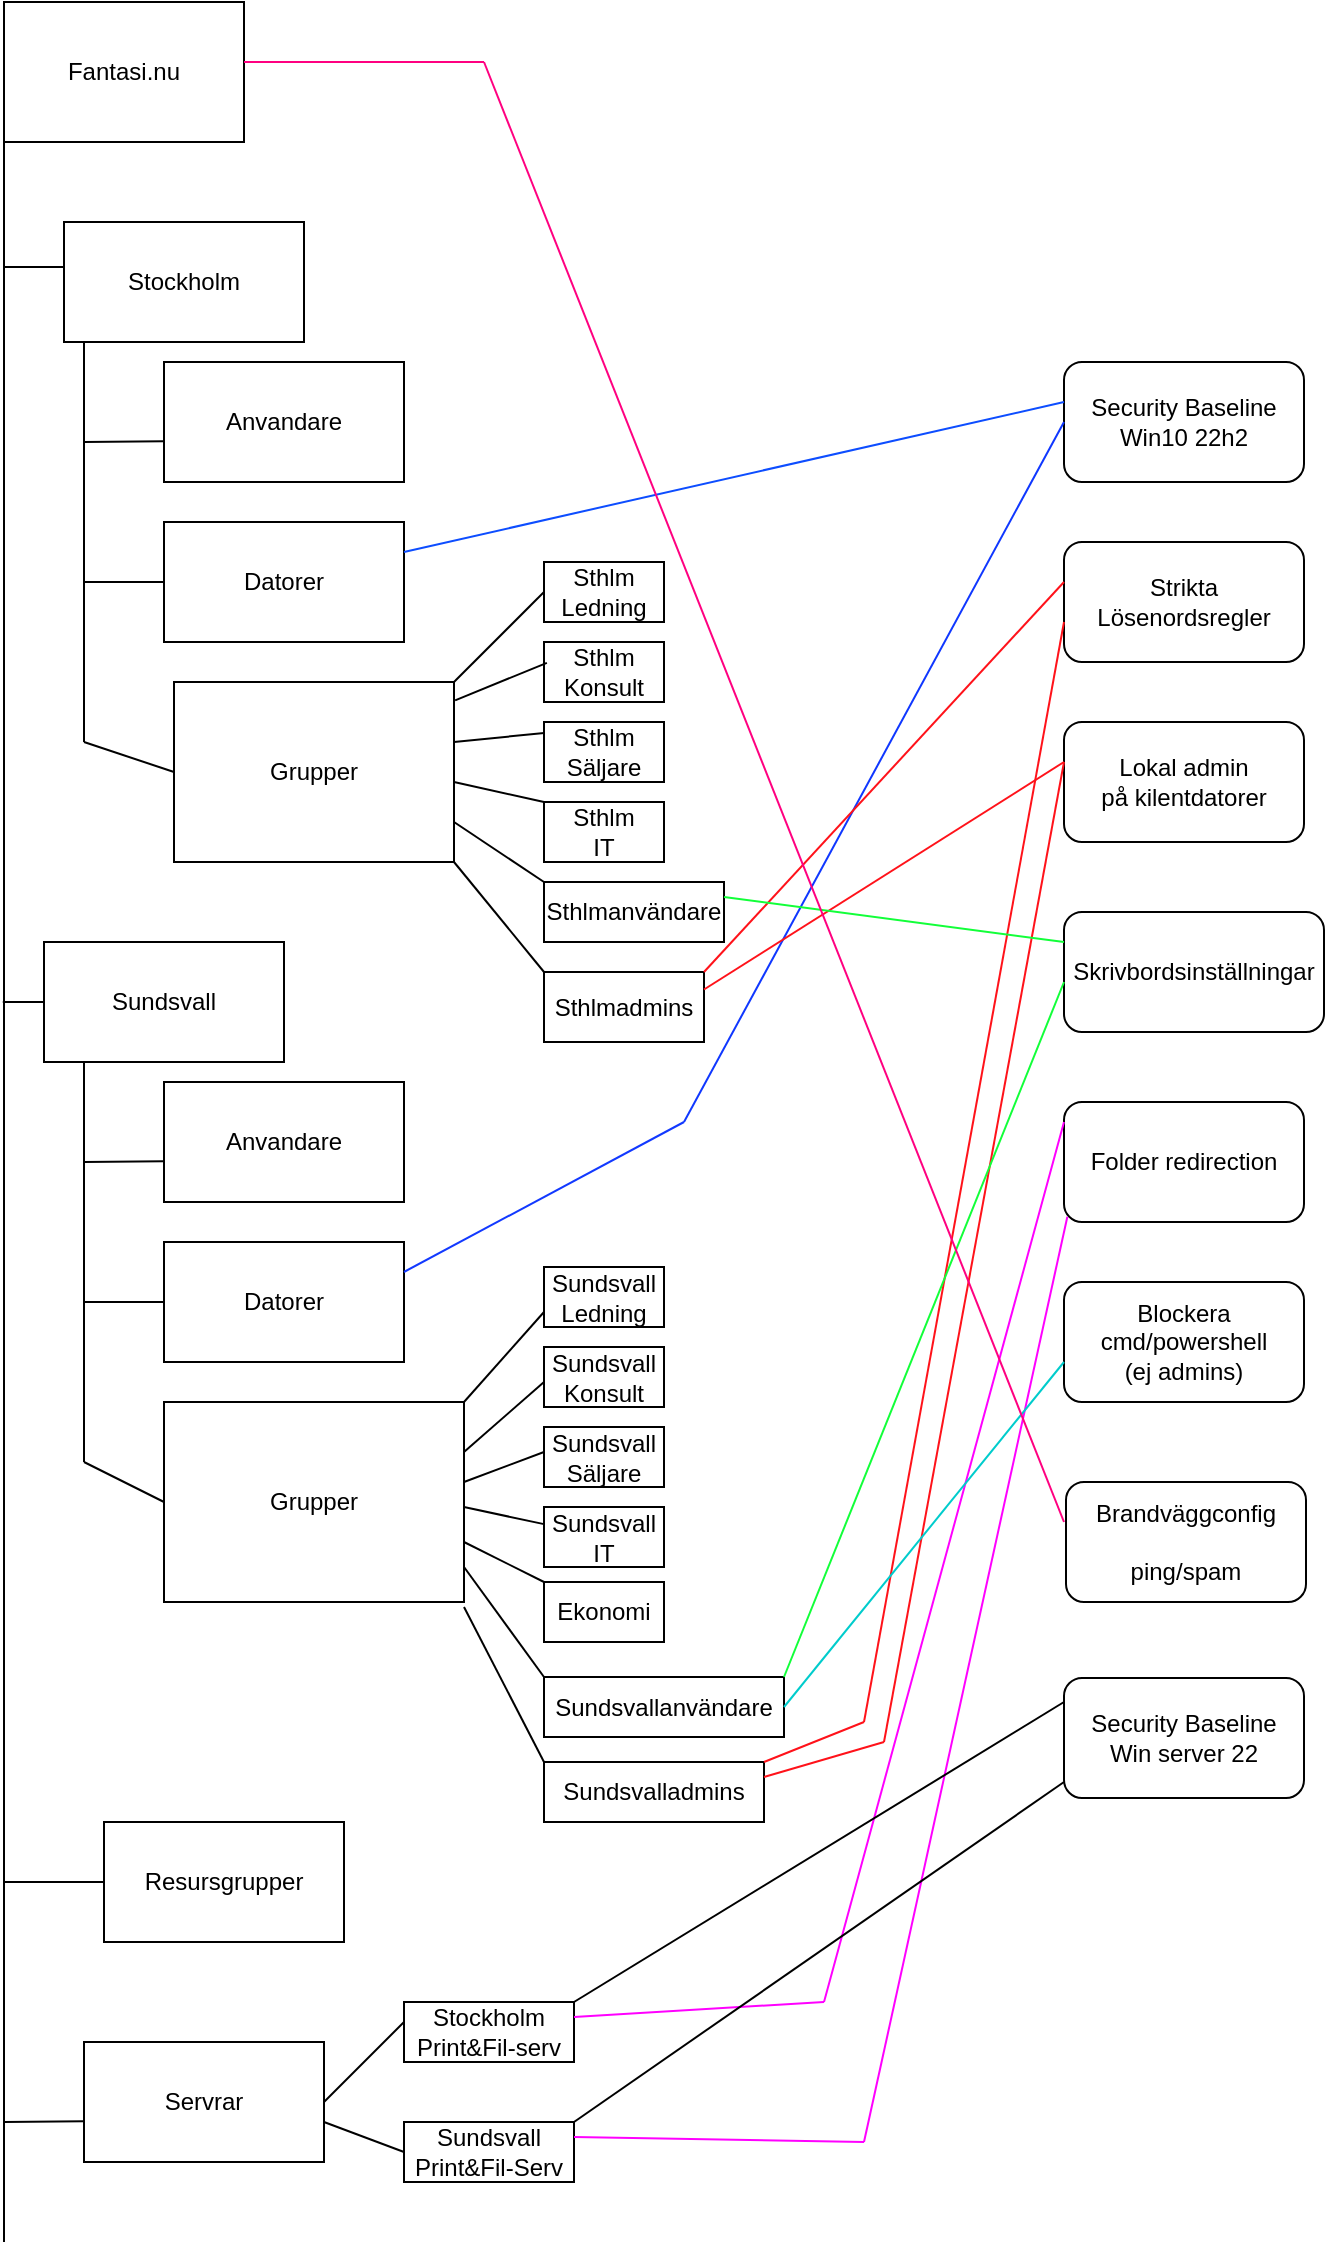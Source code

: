 <mxfile version="22.1.6" type="github">
  <diagram id="C5RBs43oDa-KdzZeNtuy" name="Page-1">
    <mxGraphModel dx="869" dy="696" grid="1" gridSize="10" guides="1" tooltips="1" connect="1" arrows="1" fold="1" page="1" pageScale="1" pageWidth="1654" pageHeight="2336" math="0" shadow="0">
      <root>
        <mxCell id="WIyWlLk6GJQsqaUBKTNV-0" />
        <mxCell id="WIyWlLk6GJQsqaUBKTNV-1" parent="WIyWlLk6GJQsqaUBKTNV-0" />
        <mxCell id="fueHBXX8DJ0KAjWdxpP2-1" value="Fantasi.nu" style="rounded=0;whiteSpace=wrap;html=1;" parent="WIyWlLk6GJQsqaUBKTNV-1" vertex="1">
          <mxGeometry x="40" y="10" width="120" height="70" as="geometry" />
        </mxCell>
        <mxCell id="fueHBXX8DJ0KAjWdxpP2-2" value="" style="endArrow=none;html=1;rounded=0;" parent="WIyWlLk6GJQsqaUBKTNV-1" edge="1">
          <mxGeometry width="50" height="50" relative="1" as="geometry">
            <mxPoint x="40" y="1130" as="sourcePoint" />
            <mxPoint x="40" y="70" as="targetPoint" />
          </mxGeometry>
        </mxCell>
        <mxCell id="fueHBXX8DJ0KAjWdxpP2-6" value="&lt;div&gt;Anvandare&lt;/div&gt;" style="rounded=0;whiteSpace=wrap;html=1;" parent="WIyWlLk6GJQsqaUBKTNV-1" vertex="1">
          <mxGeometry x="120" y="190" width="120" height="60" as="geometry" />
        </mxCell>
        <mxCell id="fueHBXX8DJ0KAjWdxpP2-7" value="Datorer" style="rounded=0;whiteSpace=wrap;html=1;" parent="WIyWlLk6GJQsqaUBKTNV-1" vertex="1">
          <mxGeometry x="120" y="270" width="120" height="60" as="geometry" />
        </mxCell>
        <mxCell id="fueHBXX8DJ0KAjWdxpP2-35" style="edgeStyle=orthogonalEdgeStyle;rounded=0;orthogonalLoop=1;jettySize=auto;html=1;exitX=1;exitY=1;exitDx=0;exitDy=0;" parent="WIyWlLk6GJQsqaUBKTNV-1" source="fueHBXX8DJ0KAjWdxpP2-8" edge="1">
          <mxGeometry relative="1" as="geometry">
            <mxPoint x="240.152" y="409.727" as="targetPoint" />
          </mxGeometry>
        </mxCell>
        <mxCell id="fueHBXX8DJ0KAjWdxpP2-8" value="Grupper" style="rounded=0;whiteSpace=wrap;html=1;" parent="WIyWlLk6GJQsqaUBKTNV-1" vertex="1">
          <mxGeometry x="125" y="350" width="140" height="90" as="geometry" />
        </mxCell>
        <mxCell id="fueHBXX8DJ0KAjWdxpP2-9" value="" style="endArrow=none;html=1;rounded=0;" parent="WIyWlLk6GJQsqaUBKTNV-1" edge="1">
          <mxGeometry width="50" height="50" relative="1" as="geometry">
            <mxPoint x="80" y="230" as="sourcePoint" />
            <mxPoint x="120" y="229.66" as="targetPoint" />
          </mxGeometry>
        </mxCell>
        <mxCell id="fueHBXX8DJ0KAjWdxpP2-10" value="" style="endArrow=none;html=1;rounded=0;" parent="WIyWlLk6GJQsqaUBKTNV-1" edge="1">
          <mxGeometry width="50" height="50" relative="1" as="geometry">
            <mxPoint x="80" y="230" as="sourcePoint" />
            <mxPoint x="80" y="180" as="targetPoint" />
          </mxGeometry>
        </mxCell>
        <mxCell id="fueHBXX8DJ0KAjWdxpP2-11" value="" style="endArrow=none;html=1;rounded=0;" parent="WIyWlLk6GJQsqaUBKTNV-1" edge="1">
          <mxGeometry width="50" height="50" relative="1" as="geometry">
            <mxPoint x="80" y="380" as="sourcePoint" />
            <mxPoint x="80" y="230" as="targetPoint" />
          </mxGeometry>
        </mxCell>
        <mxCell id="fueHBXX8DJ0KAjWdxpP2-13" value="" style="endArrow=none;html=1;rounded=0;entryX=0;entryY=0.5;entryDx=0;entryDy=0;" parent="WIyWlLk6GJQsqaUBKTNV-1" target="fueHBXX8DJ0KAjWdxpP2-8" edge="1">
          <mxGeometry width="50" height="50" relative="1" as="geometry">
            <mxPoint x="80" y="380" as="sourcePoint" />
            <mxPoint x="120" y="376.0" as="targetPoint" />
          </mxGeometry>
        </mxCell>
        <mxCell id="fueHBXX8DJ0KAjWdxpP2-14" value="" style="endArrow=none;html=1;rounded=0;" parent="WIyWlLk6GJQsqaUBKTNV-1" target="fueHBXX8DJ0KAjWdxpP2-7" edge="1">
          <mxGeometry width="50" height="50" relative="1" as="geometry">
            <mxPoint x="80" y="300" as="sourcePoint" />
            <mxPoint x="130" y="250" as="targetPoint" />
          </mxGeometry>
        </mxCell>
        <mxCell id="fueHBXX8DJ0KAjWdxpP2-15" value="Sundsvall" style="rounded=0;whiteSpace=wrap;html=1;" parent="WIyWlLk6GJQsqaUBKTNV-1" vertex="1">
          <mxGeometry x="60" y="480" width="120" height="60" as="geometry" />
        </mxCell>
        <mxCell id="fueHBXX8DJ0KAjWdxpP2-16" value="&lt;div&gt;Anvandare&lt;/div&gt;" style="rounded=0;whiteSpace=wrap;html=1;" parent="WIyWlLk6GJQsqaUBKTNV-1" vertex="1">
          <mxGeometry x="120" y="550" width="120" height="60" as="geometry" />
        </mxCell>
        <mxCell id="fueHBXX8DJ0KAjWdxpP2-17" value="Datorer" style="rounded=0;whiteSpace=wrap;html=1;" parent="WIyWlLk6GJQsqaUBKTNV-1" vertex="1">
          <mxGeometry x="120" y="630" width="120" height="60" as="geometry" />
        </mxCell>
        <mxCell id="fueHBXX8DJ0KAjWdxpP2-18" value="Grupper" style="rounded=0;whiteSpace=wrap;html=1;" parent="WIyWlLk6GJQsqaUBKTNV-1" vertex="1">
          <mxGeometry x="120" y="710" width="150" height="100" as="geometry" />
        </mxCell>
        <mxCell id="fueHBXX8DJ0KAjWdxpP2-19" value="" style="endArrow=none;html=1;rounded=0;" parent="WIyWlLk6GJQsqaUBKTNV-1" edge="1">
          <mxGeometry width="50" height="50" relative="1" as="geometry">
            <mxPoint x="80" y="590" as="sourcePoint" />
            <mxPoint x="120" y="589.66" as="targetPoint" />
          </mxGeometry>
        </mxCell>
        <mxCell id="fueHBXX8DJ0KAjWdxpP2-20" value="" style="endArrow=none;html=1;rounded=0;" parent="WIyWlLk6GJQsqaUBKTNV-1" edge="1">
          <mxGeometry width="50" height="50" relative="1" as="geometry">
            <mxPoint x="80" y="590" as="sourcePoint" />
            <mxPoint x="80" y="540" as="targetPoint" />
          </mxGeometry>
        </mxCell>
        <mxCell id="fueHBXX8DJ0KAjWdxpP2-21" value="" style="endArrow=none;html=1;rounded=0;" parent="WIyWlLk6GJQsqaUBKTNV-1" edge="1">
          <mxGeometry width="50" height="50" relative="1" as="geometry">
            <mxPoint x="80" y="740" as="sourcePoint" />
            <mxPoint x="80" y="590" as="targetPoint" />
          </mxGeometry>
        </mxCell>
        <mxCell id="fueHBXX8DJ0KAjWdxpP2-22" value="" style="endArrow=none;html=1;rounded=0;entryX=0;entryY=0.5;entryDx=0;entryDy=0;" parent="WIyWlLk6GJQsqaUBKTNV-1" target="fueHBXX8DJ0KAjWdxpP2-18" edge="1">
          <mxGeometry width="50" height="50" relative="1" as="geometry">
            <mxPoint x="80" y="740" as="sourcePoint" />
            <mxPoint x="120" y="736.0" as="targetPoint" />
          </mxGeometry>
        </mxCell>
        <mxCell id="fueHBXX8DJ0KAjWdxpP2-23" value="" style="endArrow=none;html=1;rounded=0;" parent="WIyWlLk6GJQsqaUBKTNV-1" target="fueHBXX8DJ0KAjWdxpP2-17" edge="1">
          <mxGeometry width="50" height="50" relative="1" as="geometry">
            <mxPoint x="80" y="660" as="sourcePoint" />
            <mxPoint x="130" y="610" as="targetPoint" />
          </mxGeometry>
        </mxCell>
        <mxCell id="fueHBXX8DJ0KAjWdxpP2-25" value="Resursgrupper" style="rounded=0;whiteSpace=wrap;html=1;" parent="WIyWlLk6GJQsqaUBKTNV-1" vertex="1">
          <mxGeometry x="90" y="920" width="120" height="60" as="geometry" />
        </mxCell>
        <mxCell id="fueHBXX8DJ0KAjWdxpP2-26" value="Servrar" style="rounded=0;whiteSpace=wrap;html=1;" parent="WIyWlLk6GJQsqaUBKTNV-1" vertex="1">
          <mxGeometry x="80" y="1030" width="120" height="60" as="geometry" />
        </mxCell>
        <mxCell id="fueHBXX8DJ0KAjWdxpP2-27" value="" style="endArrow=none;html=1;rounded=0;entryX=0.005;entryY=0.375;entryDx=0;entryDy=0;entryPerimeter=0;" parent="WIyWlLk6GJQsqaUBKTNV-1" target="fueHBXX8DJ0KAjWdxpP2-5" edge="1">
          <mxGeometry width="50" height="50" relative="1" as="geometry">
            <mxPoint x="40" y="142.5" as="sourcePoint" />
            <mxPoint x="60" y="140" as="targetPoint" />
          </mxGeometry>
        </mxCell>
        <mxCell id="fueHBXX8DJ0KAjWdxpP2-28" value="" style="endArrow=none;html=1;rounded=0;entryX=0.005;entryY=0.375;entryDx=0;entryDy=0;entryPerimeter=0;" parent="WIyWlLk6GJQsqaUBKTNV-1" source="fueHBXX8DJ0KAjWdxpP2-5" edge="1">
          <mxGeometry width="50" height="50" relative="1" as="geometry">
            <mxPoint x="50" y="152.5" as="sourcePoint" />
            <mxPoint x="71" y="153" as="targetPoint" />
          </mxGeometry>
        </mxCell>
        <mxCell id="fueHBXX8DJ0KAjWdxpP2-29" value="" style="endArrow=none;html=1;rounded=0;entryX=0;entryY=0.5;entryDx=0;entryDy=0;" parent="WIyWlLk6GJQsqaUBKTNV-1" target="fueHBXX8DJ0KAjWdxpP2-15" edge="1">
          <mxGeometry width="50" height="50" relative="1" as="geometry">
            <mxPoint x="39.4" y="510" as="sourcePoint" />
            <mxPoint x="60.0" y="500.0" as="targetPoint" />
          </mxGeometry>
        </mxCell>
        <mxCell id="fueHBXX8DJ0KAjWdxpP2-5" value="Stockholm" style="rounded=0;whiteSpace=wrap;html=1;" parent="WIyWlLk6GJQsqaUBKTNV-1" vertex="1">
          <mxGeometry x="70" y="120" width="120" height="60" as="geometry" />
        </mxCell>
        <mxCell id="fueHBXX8DJ0KAjWdxpP2-30" value="" style="endArrow=none;html=1;rounded=0;entryX=0;entryY=0.5;entryDx=0;entryDy=0;" parent="WIyWlLk6GJQsqaUBKTNV-1" target="fueHBXX8DJ0KAjWdxpP2-25" edge="1">
          <mxGeometry width="50" height="50" relative="1" as="geometry">
            <mxPoint x="40" y="950" as="sourcePoint" />
            <mxPoint x="61" y="830.5" as="targetPoint" />
          </mxGeometry>
        </mxCell>
        <mxCell id="fueHBXX8DJ0KAjWdxpP2-32" value="" style="endArrow=none;html=1;rounded=0;entryX=0.001;entryY=0.66;entryDx=0;entryDy=0;entryPerimeter=0;" parent="WIyWlLk6GJQsqaUBKTNV-1" target="fueHBXX8DJ0KAjWdxpP2-26" edge="1">
          <mxGeometry width="50" height="50" relative="1" as="geometry">
            <mxPoint x="40" y="1070" as="sourcePoint" />
            <mxPoint x="90" y="910" as="targetPoint" />
          </mxGeometry>
        </mxCell>
        <mxCell id="fueHBXX8DJ0KAjWdxpP2-36" value="&lt;div&gt;Sthlm&lt;/div&gt;&lt;div&gt;Konsult&lt;/div&gt;" style="rounded=0;whiteSpace=wrap;html=1;" parent="WIyWlLk6GJQsqaUBKTNV-1" vertex="1">
          <mxGeometry x="310" y="330" width="60" height="30" as="geometry" />
        </mxCell>
        <mxCell id="fueHBXX8DJ0KAjWdxpP2-37" value="&lt;div&gt;Sthlm&lt;/div&gt;&lt;div&gt;Säljare&lt;/div&gt;" style="rounded=0;whiteSpace=wrap;html=1;" parent="WIyWlLk6GJQsqaUBKTNV-1" vertex="1">
          <mxGeometry x="310" y="370" width="60" height="30" as="geometry" />
        </mxCell>
        <mxCell id="fueHBXX8DJ0KAjWdxpP2-38" value="&lt;div&gt;Sthlm&lt;/div&gt;&lt;div&gt;IT&lt;/div&gt;" style="rounded=0;whiteSpace=wrap;html=1;" parent="WIyWlLk6GJQsqaUBKTNV-1" vertex="1">
          <mxGeometry x="310" y="410" width="60" height="30" as="geometry" />
        </mxCell>
        <mxCell id="fueHBXX8DJ0KAjWdxpP2-39" value="&lt;div&gt;Sthlmanvändare&lt;/div&gt;" style="rounded=0;whiteSpace=wrap;html=1;" parent="WIyWlLk6GJQsqaUBKTNV-1" vertex="1">
          <mxGeometry x="310" y="450" width="90" height="30" as="geometry" />
        </mxCell>
        <mxCell id="fueHBXX8DJ0KAjWdxpP2-40" value="Sthlmadmins" style="rounded=0;whiteSpace=wrap;html=1;" parent="WIyWlLk6GJQsqaUBKTNV-1" vertex="1">
          <mxGeometry x="310" y="495" width="80" height="35" as="geometry" />
        </mxCell>
        <mxCell id="fueHBXX8DJ0KAjWdxpP2-41" value="&lt;div&gt;Sthlm&lt;/div&gt;&lt;div&gt;Ledning&lt;/div&gt;" style="rounded=0;whiteSpace=wrap;html=1;" parent="WIyWlLk6GJQsqaUBKTNV-1" vertex="1">
          <mxGeometry x="310" y="290" width="60" height="30" as="geometry" />
        </mxCell>
        <mxCell id="fueHBXX8DJ0KAjWdxpP2-50" value="&lt;div&gt;Sundsvall&lt;/div&gt;&lt;div&gt;Konsult&lt;br&gt;&lt;/div&gt;" style="rounded=0;whiteSpace=wrap;html=1;" parent="WIyWlLk6GJQsqaUBKTNV-1" vertex="1">
          <mxGeometry x="310" y="682.5" width="60" height="30" as="geometry" />
        </mxCell>
        <mxCell id="fueHBXX8DJ0KAjWdxpP2-51" value="&lt;div&gt;Sundsvall&lt;/div&gt;&lt;div&gt;Säljare&lt;br&gt;&lt;/div&gt;" style="rounded=0;whiteSpace=wrap;html=1;" parent="WIyWlLk6GJQsqaUBKTNV-1" vertex="1">
          <mxGeometry x="310" y="722.5" width="60" height="30" as="geometry" />
        </mxCell>
        <mxCell id="fueHBXX8DJ0KAjWdxpP2-52" value="&lt;div&gt;Sundsvall&lt;/div&gt;&lt;div&gt;IT&lt;br&gt;&lt;/div&gt;" style="rounded=0;whiteSpace=wrap;html=1;" parent="WIyWlLk6GJQsqaUBKTNV-1" vertex="1">
          <mxGeometry x="310" y="762.5" width="60" height="30" as="geometry" />
        </mxCell>
        <mxCell id="fueHBXX8DJ0KAjWdxpP2-53" value="Ekonomi" style="rounded=0;whiteSpace=wrap;html=1;" parent="WIyWlLk6GJQsqaUBKTNV-1" vertex="1">
          <mxGeometry x="310" y="800" width="60" height="30" as="geometry" />
        </mxCell>
        <mxCell id="fueHBXX8DJ0KAjWdxpP2-54" value="&lt;div&gt;Sundsvallanvändare&lt;/div&gt;" style="rounded=0;whiteSpace=wrap;html=1;" parent="WIyWlLk6GJQsqaUBKTNV-1" vertex="1">
          <mxGeometry x="310" y="847.5" width="120" height="30" as="geometry" />
        </mxCell>
        <mxCell id="fueHBXX8DJ0KAjWdxpP2-55" value="&lt;div&gt;Sundsvall&lt;/div&gt;&lt;div&gt;Ledning&lt;br&gt;&lt;/div&gt;" style="rounded=0;whiteSpace=wrap;html=1;" parent="WIyWlLk6GJQsqaUBKTNV-1" vertex="1">
          <mxGeometry x="310" y="642.5" width="60" height="30" as="geometry" />
        </mxCell>
        <mxCell id="fueHBXX8DJ0KAjWdxpP2-56" value="&lt;div&gt;Sundsvalladmins&lt;/div&gt;" style="rounded=0;whiteSpace=wrap;html=1;" parent="WIyWlLk6GJQsqaUBKTNV-1" vertex="1">
          <mxGeometry x="310" y="890" width="110" height="30" as="geometry" />
        </mxCell>
        <mxCell id="fueHBXX8DJ0KAjWdxpP2-59" value="" style="endArrow=none;html=1;rounded=0;entryX=0;entryY=0.75;entryDx=0;entryDy=0;" parent="WIyWlLk6GJQsqaUBKTNV-1" target="fueHBXX8DJ0KAjWdxpP2-55" edge="1">
          <mxGeometry width="50" height="50" relative="1" as="geometry">
            <mxPoint x="270" y="710" as="sourcePoint" />
            <mxPoint x="320" y="660" as="targetPoint" />
          </mxGeometry>
        </mxCell>
        <mxCell id="fueHBXX8DJ0KAjWdxpP2-60" value="" style="endArrow=none;html=1;rounded=0;exitX=1;exitY=0.25;exitDx=0;exitDy=0;" parent="WIyWlLk6GJQsqaUBKTNV-1" source="fueHBXX8DJ0KAjWdxpP2-18" edge="1">
          <mxGeometry width="50" height="50" relative="1" as="geometry">
            <mxPoint x="260" y="750" as="sourcePoint" />
            <mxPoint x="310" y="700" as="targetPoint" />
          </mxGeometry>
        </mxCell>
        <mxCell id="fueHBXX8DJ0KAjWdxpP2-63" value="" style="endArrow=none;html=1;rounded=0;" parent="WIyWlLk6GJQsqaUBKTNV-1" edge="1">
          <mxGeometry width="50" height="50" relative="1" as="geometry">
            <mxPoint x="270" y="750" as="sourcePoint" />
            <mxPoint x="310" y="735" as="targetPoint" />
          </mxGeometry>
        </mxCell>
        <mxCell id="fueHBXX8DJ0KAjWdxpP2-65" value="" style="endArrow=none;html=1;rounded=0;" parent="WIyWlLk6GJQsqaUBKTNV-1" target="fueHBXX8DJ0KAjWdxpP2-52" edge="1">
          <mxGeometry width="50" height="50" relative="1" as="geometry">
            <mxPoint x="270" y="762.5" as="sourcePoint" />
            <mxPoint x="320" y="712.5" as="targetPoint" />
          </mxGeometry>
        </mxCell>
        <mxCell id="fueHBXX8DJ0KAjWdxpP2-68" value="" style="endArrow=none;html=1;rounded=0;entryX=0;entryY=0;entryDx=0;entryDy=0;" parent="WIyWlLk6GJQsqaUBKTNV-1" target="fueHBXX8DJ0KAjWdxpP2-53" edge="1">
          <mxGeometry width="50" height="50" relative="1" as="geometry">
            <mxPoint x="270" y="780" as="sourcePoint" />
            <mxPoint x="320" y="730" as="targetPoint" />
          </mxGeometry>
        </mxCell>
        <mxCell id="fueHBXX8DJ0KAjWdxpP2-69" value="" style="endArrow=none;html=1;rounded=0;entryX=0;entryY=0;entryDx=0;entryDy=0;" parent="WIyWlLk6GJQsqaUBKTNV-1" target="fueHBXX8DJ0KAjWdxpP2-54" edge="1">
          <mxGeometry width="50" height="50" relative="1" as="geometry">
            <mxPoint x="270" y="792.5" as="sourcePoint" />
            <mxPoint x="320" y="742.5" as="targetPoint" />
          </mxGeometry>
        </mxCell>
        <mxCell id="fueHBXX8DJ0KAjWdxpP2-70" value="" style="endArrow=none;html=1;rounded=0;entryX=0;entryY=0;entryDx=0;entryDy=0;" parent="WIyWlLk6GJQsqaUBKTNV-1" target="fueHBXX8DJ0KAjWdxpP2-56" edge="1">
          <mxGeometry width="50" height="50" relative="1" as="geometry">
            <mxPoint x="270" y="812.5" as="sourcePoint" />
            <mxPoint x="320" y="762.5" as="targetPoint" />
          </mxGeometry>
        </mxCell>
        <mxCell id="fueHBXX8DJ0KAjWdxpP2-71" value="" style="endArrow=none;html=1;rounded=0;entryX=0;entryY=0.5;entryDx=0;entryDy=0;" parent="WIyWlLk6GJQsqaUBKTNV-1" target="fueHBXX8DJ0KAjWdxpP2-41" edge="1">
          <mxGeometry width="50" height="50" relative="1" as="geometry">
            <mxPoint x="265" y="350" as="sourcePoint" />
            <mxPoint x="315" y="300" as="targetPoint" />
          </mxGeometry>
        </mxCell>
        <mxCell id="fueHBXX8DJ0KAjWdxpP2-72" value="" style="endArrow=none;html=1;rounded=0;exitX=1.004;exitY=0.102;exitDx=0;exitDy=0;exitPerimeter=0;entryX=0.024;entryY=0.347;entryDx=0;entryDy=0;entryPerimeter=0;" parent="WIyWlLk6GJQsqaUBKTNV-1" source="fueHBXX8DJ0KAjWdxpP2-8" target="fueHBXX8DJ0KAjWdxpP2-36" edge="1">
          <mxGeometry width="50" height="50" relative="1" as="geometry">
            <mxPoint x="260" y="380" as="sourcePoint" />
            <mxPoint x="310" y="330" as="targetPoint" />
          </mxGeometry>
        </mxCell>
        <mxCell id="fueHBXX8DJ0KAjWdxpP2-73" value="" style="endArrow=none;html=1;rounded=0;entryX=0.002;entryY=0.183;entryDx=0;entryDy=0;entryPerimeter=0;" parent="WIyWlLk6GJQsqaUBKTNV-1" target="fueHBXX8DJ0KAjWdxpP2-37" edge="1">
          <mxGeometry width="50" height="50" relative="1" as="geometry">
            <mxPoint x="265" y="380" as="sourcePoint" />
            <mxPoint x="315" y="330" as="targetPoint" />
          </mxGeometry>
        </mxCell>
        <mxCell id="fueHBXX8DJ0KAjWdxpP2-74" value="" style="endArrow=none;html=1;rounded=0;entryX=0;entryY=0;entryDx=0;entryDy=0;" parent="WIyWlLk6GJQsqaUBKTNV-1" target="fueHBXX8DJ0KAjWdxpP2-38" edge="1">
          <mxGeometry width="50" height="50" relative="1" as="geometry">
            <mxPoint x="265" y="400" as="sourcePoint" />
            <mxPoint x="315" y="350" as="targetPoint" />
          </mxGeometry>
        </mxCell>
        <mxCell id="fueHBXX8DJ0KAjWdxpP2-76" value="" style="endArrow=none;html=1;rounded=0;entryX=0;entryY=0;entryDx=0;entryDy=0;" parent="WIyWlLk6GJQsqaUBKTNV-1" target="fueHBXX8DJ0KAjWdxpP2-39" edge="1">
          <mxGeometry width="50" height="50" relative="1" as="geometry">
            <mxPoint x="265" y="420" as="sourcePoint" />
            <mxPoint x="315" y="370" as="targetPoint" />
          </mxGeometry>
        </mxCell>
        <mxCell id="fueHBXX8DJ0KAjWdxpP2-77" value="" style="endArrow=none;html=1;rounded=0;entryX=0;entryY=0;entryDx=0;entryDy=0;" parent="WIyWlLk6GJQsqaUBKTNV-1" target="fueHBXX8DJ0KAjWdxpP2-40" edge="1">
          <mxGeometry width="50" height="50" relative="1" as="geometry">
            <mxPoint x="265" y="440" as="sourcePoint" />
            <mxPoint x="315" y="390" as="targetPoint" />
          </mxGeometry>
        </mxCell>
        <mxCell id="fueHBXX8DJ0KAjWdxpP2-78" value="&lt;div&gt;Security Baseline&lt;/div&gt;&lt;div&gt;Win10 22h2&lt;br&gt;&lt;/div&gt;" style="rounded=1;whiteSpace=wrap;html=1;" parent="WIyWlLk6GJQsqaUBKTNV-1" vertex="1">
          <mxGeometry x="570" y="190" width="120" height="60" as="geometry" />
        </mxCell>
        <mxCell id="fueHBXX8DJ0KAjWdxpP2-79" value="&lt;div&gt;Strikta&lt;/div&gt;&lt;div&gt;Lösenordsregler&lt;/div&gt;" style="rounded=1;whiteSpace=wrap;html=1;" parent="WIyWlLk6GJQsqaUBKTNV-1" vertex="1">
          <mxGeometry x="570" y="280" width="120" height="60" as="geometry" />
        </mxCell>
        <mxCell id="fueHBXX8DJ0KAjWdxpP2-80" value="&lt;div&gt;Lokal admin&lt;/div&gt;&lt;div&gt;på kilentdatorer&lt;/div&gt;" style="rounded=1;whiteSpace=wrap;html=1;" parent="WIyWlLk6GJQsqaUBKTNV-1" vertex="1">
          <mxGeometry x="570" y="370" width="120" height="60" as="geometry" />
        </mxCell>
        <mxCell id="fueHBXX8DJ0KAjWdxpP2-81" value="&lt;div&gt;Skrivbordsinställningar&lt;/div&gt;" style="rounded=1;whiteSpace=wrap;html=1;" parent="WIyWlLk6GJQsqaUBKTNV-1" vertex="1">
          <mxGeometry x="570" y="465" width="130" height="60" as="geometry" />
        </mxCell>
        <mxCell id="fueHBXX8DJ0KAjWdxpP2-82" value="Folder redirection" style="rounded=1;whiteSpace=wrap;html=1;" parent="WIyWlLk6GJQsqaUBKTNV-1" vertex="1">
          <mxGeometry x="570" y="560" width="120" height="60" as="geometry" />
        </mxCell>
        <mxCell id="fueHBXX8DJ0KAjWdxpP2-83" value="&lt;div&gt;Blockera&lt;/div&gt;&lt;div&gt;cmd/powershell&lt;/div&gt;&lt;div&gt;(ej admins)&lt;br&gt;&lt;/div&gt;" style="rounded=1;whiteSpace=wrap;html=1;" parent="WIyWlLk6GJQsqaUBKTNV-1" vertex="1">
          <mxGeometry x="570" y="650" width="120" height="60" as="geometry" />
        </mxCell>
        <mxCell id="fueHBXX8DJ0KAjWdxpP2-84" value="&lt;div&gt;Brandväggconfig&lt;/div&gt;&lt;div&gt;&lt;br&gt;&lt;/div&gt;&lt;div&gt;ping/spam&lt;/div&gt;" style="rounded=1;whiteSpace=wrap;html=1;" parent="WIyWlLk6GJQsqaUBKTNV-1" vertex="1">
          <mxGeometry x="571" y="750" width="120" height="60" as="geometry" />
        </mxCell>
        <mxCell id="y0CzShBzs5Wo7ppqLKTa-0" value="&lt;div&gt;Stockholm&lt;/div&gt;&lt;div&gt;Print&amp;amp;Fil-serv&lt;br&gt;&lt;/div&gt;" style="rounded=0;whiteSpace=wrap;html=1;" vertex="1" parent="WIyWlLk6GJQsqaUBKTNV-1">
          <mxGeometry x="240" y="1010" width="85" height="30" as="geometry" />
        </mxCell>
        <mxCell id="y0CzShBzs5Wo7ppqLKTa-1" value="&lt;div&gt;Sundsvall&lt;/div&gt;&lt;div&gt;Print&amp;amp;Fil-Serv&lt;br&gt;&lt;/div&gt;" style="rounded=0;whiteSpace=wrap;html=1;" vertex="1" parent="WIyWlLk6GJQsqaUBKTNV-1">
          <mxGeometry x="240" y="1070" width="85" height="30" as="geometry" />
        </mxCell>
        <mxCell id="y0CzShBzs5Wo7ppqLKTa-2" value="" style="endArrow=none;html=1;rounded=0;exitX=1;exitY=0.5;exitDx=0;exitDy=0;exitPerimeter=0;" edge="1" parent="WIyWlLk6GJQsqaUBKTNV-1" source="fueHBXX8DJ0KAjWdxpP2-26">
          <mxGeometry width="50" height="50" relative="1" as="geometry">
            <mxPoint x="210" y="1050" as="sourcePoint" />
            <mxPoint x="240" y="1020" as="targetPoint" />
          </mxGeometry>
        </mxCell>
        <mxCell id="y0CzShBzs5Wo7ppqLKTa-3" value="" style="endArrow=none;html=1;rounded=0;entryX=0;entryY=0.5;entryDx=0;entryDy=0;" edge="1" parent="WIyWlLk6GJQsqaUBKTNV-1" target="y0CzShBzs5Wo7ppqLKTa-1">
          <mxGeometry width="50" height="50" relative="1" as="geometry">
            <mxPoint x="200" y="1070" as="sourcePoint" />
            <mxPoint x="250" y="1020" as="targetPoint" />
          </mxGeometry>
        </mxCell>
        <mxCell id="y0CzShBzs5Wo7ppqLKTa-4" value="" style="endArrow=none;html=1;rounded=0;exitX=1;exitY=0.25;exitDx=0;exitDy=0;strokeColor=#0D4DFF;" edge="1" parent="WIyWlLk6GJQsqaUBKTNV-1" source="fueHBXX8DJ0KAjWdxpP2-7">
          <mxGeometry width="50" height="50" relative="1" as="geometry">
            <mxPoint x="520" y="260" as="sourcePoint" />
            <mxPoint x="570" y="210" as="targetPoint" />
          </mxGeometry>
        </mxCell>
        <mxCell id="y0CzShBzs5Wo7ppqLKTa-5" value="" style="endArrow=none;html=1;rounded=0;strokeColor=#0F37FF;" edge="1" parent="WIyWlLk6GJQsqaUBKTNV-1">
          <mxGeometry width="50" height="50" relative="1" as="geometry">
            <mxPoint x="380" y="570" as="sourcePoint" />
            <mxPoint x="570" y="220" as="targetPoint" />
          </mxGeometry>
        </mxCell>
        <mxCell id="y0CzShBzs5Wo7ppqLKTa-6" value="" style="endArrow=none;html=1;rounded=0;exitX=1;exitY=0.25;exitDx=0;exitDy=0;strokeColor=#1239FF;" edge="1" parent="WIyWlLk6GJQsqaUBKTNV-1" source="fueHBXX8DJ0KAjWdxpP2-17">
          <mxGeometry width="50" height="50" relative="1" as="geometry">
            <mxPoint x="330" y="620" as="sourcePoint" />
            <mxPoint x="380" y="570" as="targetPoint" />
          </mxGeometry>
        </mxCell>
        <mxCell id="y0CzShBzs5Wo7ppqLKTa-7" value="" style="endArrow=none;html=1;rounded=0;exitX=1;exitY=0;exitDx=0;exitDy=0;strokeColor=#FF121A;" edge="1" parent="WIyWlLk6GJQsqaUBKTNV-1" source="fueHBXX8DJ0KAjWdxpP2-40">
          <mxGeometry width="50" height="50" relative="1" as="geometry">
            <mxPoint x="520" y="350" as="sourcePoint" />
            <mxPoint x="570" y="300" as="targetPoint" />
          </mxGeometry>
        </mxCell>
        <mxCell id="y0CzShBzs5Wo7ppqLKTa-8" value="" style="endArrow=none;html=1;rounded=0;strokeColor=#FF121A;" edge="1" parent="WIyWlLk6GJQsqaUBKTNV-1">
          <mxGeometry width="50" height="50" relative="1" as="geometry">
            <mxPoint x="470" y="870" as="sourcePoint" />
            <mxPoint x="570" y="320" as="targetPoint" />
          </mxGeometry>
        </mxCell>
        <mxCell id="y0CzShBzs5Wo7ppqLKTa-9" value="" style="endArrow=none;html=1;rounded=0;entryX=1;entryY=0;entryDx=0;entryDy=0;strokeColor=#FF121A;" edge="1" parent="WIyWlLk6GJQsqaUBKTNV-1" target="fueHBXX8DJ0KAjWdxpP2-56">
          <mxGeometry width="50" height="50" relative="1" as="geometry">
            <mxPoint x="470" y="870" as="sourcePoint" />
            <mxPoint x="510" y="850" as="targetPoint" />
          </mxGeometry>
        </mxCell>
        <mxCell id="y0CzShBzs5Wo7ppqLKTa-10" value="" style="endArrow=none;html=1;rounded=0;strokeColor=#FF121A;" edge="1" parent="WIyWlLk6GJQsqaUBKTNV-1">
          <mxGeometry width="50" height="50" relative="1" as="geometry">
            <mxPoint x="480" y="880" as="sourcePoint" />
            <mxPoint x="570" y="390" as="targetPoint" />
          </mxGeometry>
        </mxCell>
        <mxCell id="y0CzShBzs5Wo7ppqLKTa-11" value="" style="endArrow=none;html=1;rounded=0;exitX=1;exitY=0.25;exitDx=0;exitDy=0;strokeColor=#FF121A;" edge="1" parent="WIyWlLk6GJQsqaUBKTNV-1" source="fueHBXX8DJ0KAjWdxpP2-56">
          <mxGeometry width="50" height="50" relative="1" as="geometry">
            <mxPoint x="430" y="927.5" as="sourcePoint" />
            <mxPoint x="480" y="880" as="targetPoint" />
          </mxGeometry>
        </mxCell>
        <mxCell id="y0CzShBzs5Wo7ppqLKTa-12" value="" style="endArrow=none;html=1;rounded=0;exitX=1;exitY=0.25;exitDx=0;exitDy=0;strokeColor=#FF121A;" edge="1" parent="WIyWlLk6GJQsqaUBKTNV-1" source="fueHBXX8DJ0KAjWdxpP2-40">
          <mxGeometry width="50" height="50" relative="1" as="geometry">
            <mxPoint x="520" y="440" as="sourcePoint" />
            <mxPoint x="570" y="390" as="targetPoint" />
          </mxGeometry>
        </mxCell>
        <mxCell id="y0CzShBzs5Wo7ppqLKTa-13" value="" style="endArrow=none;html=1;rounded=0;exitX=1;exitY=0.25;exitDx=0;exitDy=0;strokeColor=#12FF39;" edge="1" parent="WIyWlLk6GJQsqaUBKTNV-1" source="fueHBXX8DJ0KAjWdxpP2-39">
          <mxGeometry width="50" height="50" relative="1" as="geometry">
            <mxPoint x="520" y="530" as="sourcePoint" />
            <mxPoint x="570" y="480" as="targetPoint" />
          </mxGeometry>
        </mxCell>
        <mxCell id="y0CzShBzs5Wo7ppqLKTa-14" value="" style="endArrow=none;html=1;rounded=0;exitX=1;exitY=0;exitDx=0;exitDy=0;strokeColor=#12FF39;" edge="1" parent="WIyWlLk6GJQsqaUBKTNV-1" source="fueHBXX8DJ0KAjWdxpP2-54">
          <mxGeometry width="50" height="50" relative="1" as="geometry">
            <mxPoint x="520" y="550" as="sourcePoint" />
            <mxPoint x="570" y="500" as="targetPoint" />
          </mxGeometry>
        </mxCell>
        <mxCell id="y0CzShBzs5Wo7ppqLKTa-15" value="" style="endArrow=none;html=1;rounded=0;strokeColor=#FF00FF;" edge="1" parent="WIyWlLk6GJQsqaUBKTNV-1">
          <mxGeometry width="50" height="50" relative="1" as="geometry">
            <mxPoint x="450" y="1010" as="sourcePoint" />
            <mxPoint x="570" y="570" as="targetPoint" />
          </mxGeometry>
        </mxCell>
        <mxCell id="y0CzShBzs5Wo7ppqLKTa-16" value="" style="endArrow=none;html=1;rounded=0;exitX=1;exitY=0.25;exitDx=0;exitDy=0;strokeColor=#FF00FF;" edge="1" parent="WIyWlLk6GJQsqaUBKTNV-1" source="y0CzShBzs5Wo7ppqLKTa-0">
          <mxGeometry width="50" height="50" relative="1" as="geometry">
            <mxPoint x="400" y="1060" as="sourcePoint" />
            <mxPoint x="450" y="1010" as="targetPoint" />
          </mxGeometry>
        </mxCell>
        <mxCell id="y0CzShBzs5Wo7ppqLKTa-17" value="" style="endArrow=none;html=1;rounded=0;strokeColor=#FF00FF;entryX=0.014;entryY=0.956;entryDx=0;entryDy=0;entryPerimeter=0;" edge="1" parent="WIyWlLk6GJQsqaUBKTNV-1" target="fueHBXX8DJ0KAjWdxpP2-82">
          <mxGeometry width="50" height="50" relative="1" as="geometry">
            <mxPoint x="470" y="1080" as="sourcePoint" />
            <mxPoint x="570" y="620" as="targetPoint" />
          </mxGeometry>
        </mxCell>
        <mxCell id="y0CzShBzs5Wo7ppqLKTa-18" value="" style="endArrow=none;html=1;rounded=0;exitX=1;exitY=0.25;exitDx=0;exitDy=0;strokeColor=#FF00FF;" edge="1" parent="WIyWlLk6GJQsqaUBKTNV-1" source="y0CzShBzs5Wo7ppqLKTa-1">
          <mxGeometry width="50" height="50" relative="1" as="geometry">
            <mxPoint x="420" y="1130" as="sourcePoint" />
            <mxPoint x="470" y="1080" as="targetPoint" />
          </mxGeometry>
        </mxCell>
        <mxCell id="y0CzShBzs5Wo7ppqLKTa-19" value="" style="endArrow=none;html=1;rounded=0;exitX=1;exitY=0.5;exitDx=0;exitDy=0;strokeColor=#00CCCC;" edge="1" parent="WIyWlLk6GJQsqaUBKTNV-1" source="fueHBXX8DJ0KAjWdxpP2-54">
          <mxGeometry width="50" height="50" relative="1" as="geometry">
            <mxPoint x="520" y="740" as="sourcePoint" />
            <mxPoint x="570" y="690" as="targetPoint" />
          </mxGeometry>
        </mxCell>
        <mxCell id="y0CzShBzs5Wo7ppqLKTa-20" value="" style="endArrow=none;html=1;rounded=0;strokeColor=#FF0080;" edge="1" parent="WIyWlLk6GJQsqaUBKTNV-1">
          <mxGeometry width="50" height="50" relative="1" as="geometry">
            <mxPoint x="280" y="40" as="sourcePoint" />
            <mxPoint x="570" y="770" as="targetPoint" />
          </mxGeometry>
        </mxCell>
        <mxCell id="y0CzShBzs5Wo7ppqLKTa-21" value="" style="endArrow=none;html=1;rounded=0;strokeColor=#FF0080;" edge="1" parent="WIyWlLk6GJQsqaUBKTNV-1">
          <mxGeometry width="50" height="50" relative="1" as="geometry">
            <mxPoint x="160" y="40" as="sourcePoint" />
            <mxPoint x="280" y="40" as="targetPoint" />
          </mxGeometry>
        </mxCell>
        <mxCell id="y0CzShBzs5Wo7ppqLKTa-22" value="&lt;div&gt;Security Baseline&lt;/div&gt;&lt;div&gt;Win server 22&lt;br&gt;&lt;/div&gt;" style="rounded=1;whiteSpace=wrap;html=1;" vertex="1" parent="WIyWlLk6GJQsqaUBKTNV-1">
          <mxGeometry x="570" y="848" width="120" height="60" as="geometry" />
        </mxCell>
        <mxCell id="y0CzShBzs5Wo7ppqLKTa-23" value="" style="endArrow=none;html=1;rounded=0;exitX=1;exitY=0;exitDx=0;exitDy=0;" edge="1" parent="WIyWlLk6GJQsqaUBKTNV-1" source="y0CzShBzs5Wo7ppqLKTa-0">
          <mxGeometry width="50" height="50" relative="1" as="geometry">
            <mxPoint x="520" y="910" as="sourcePoint" />
            <mxPoint x="570" y="860" as="targetPoint" />
          </mxGeometry>
        </mxCell>
        <mxCell id="y0CzShBzs5Wo7ppqLKTa-24" value="" style="endArrow=none;html=1;rounded=0;exitX=1;exitY=0;exitDx=0;exitDy=0;" edge="1" parent="WIyWlLk6GJQsqaUBKTNV-1" source="y0CzShBzs5Wo7ppqLKTa-1">
          <mxGeometry width="50" height="50" relative="1" as="geometry">
            <mxPoint x="520" y="950" as="sourcePoint" />
            <mxPoint x="570" y="900" as="targetPoint" />
          </mxGeometry>
        </mxCell>
      </root>
    </mxGraphModel>
  </diagram>
</mxfile>

